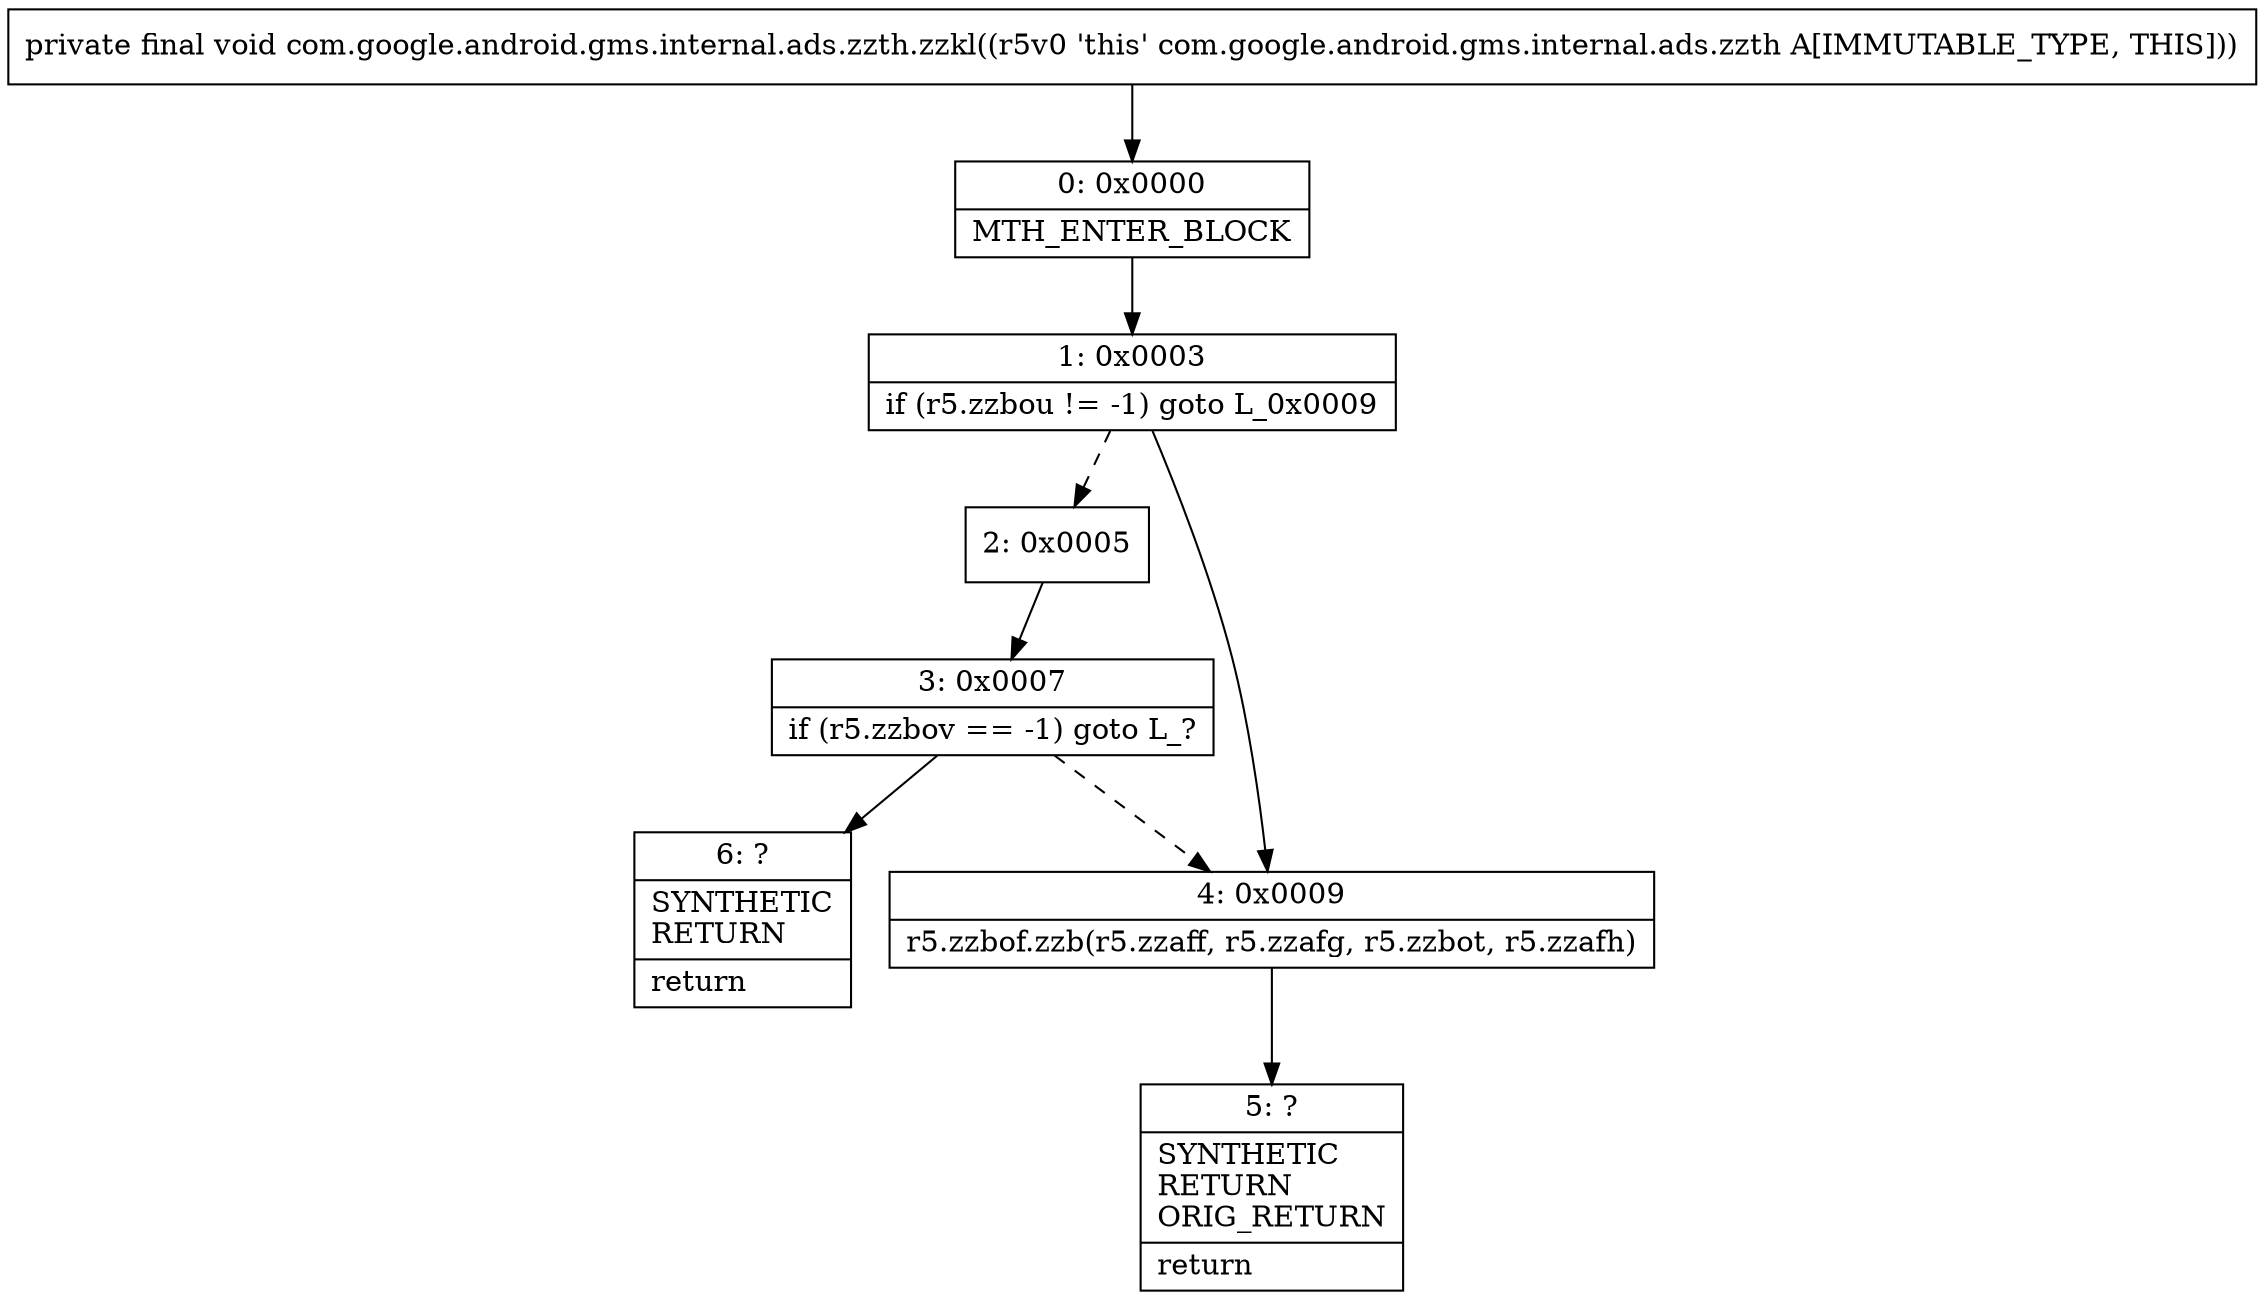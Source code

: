 digraph "CFG forcom.google.android.gms.internal.ads.zzth.zzkl()V" {
Node_0 [shape=record,label="{0\:\ 0x0000|MTH_ENTER_BLOCK\l}"];
Node_1 [shape=record,label="{1\:\ 0x0003|if (r5.zzbou != \-1) goto L_0x0009\l}"];
Node_2 [shape=record,label="{2\:\ 0x0005}"];
Node_3 [shape=record,label="{3\:\ 0x0007|if (r5.zzbov == \-1) goto L_?\l}"];
Node_4 [shape=record,label="{4\:\ 0x0009|r5.zzbof.zzb(r5.zzaff, r5.zzafg, r5.zzbot, r5.zzafh)\l}"];
Node_5 [shape=record,label="{5\:\ ?|SYNTHETIC\lRETURN\lORIG_RETURN\l|return\l}"];
Node_6 [shape=record,label="{6\:\ ?|SYNTHETIC\lRETURN\l|return\l}"];
MethodNode[shape=record,label="{private final void com.google.android.gms.internal.ads.zzth.zzkl((r5v0 'this' com.google.android.gms.internal.ads.zzth A[IMMUTABLE_TYPE, THIS])) }"];
MethodNode -> Node_0;
Node_0 -> Node_1;
Node_1 -> Node_2[style=dashed];
Node_1 -> Node_4;
Node_2 -> Node_3;
Node_3 -> Node_4[style=dashed];
Node_3 -> Node_6;
Node_4 -> Node_5;
}

